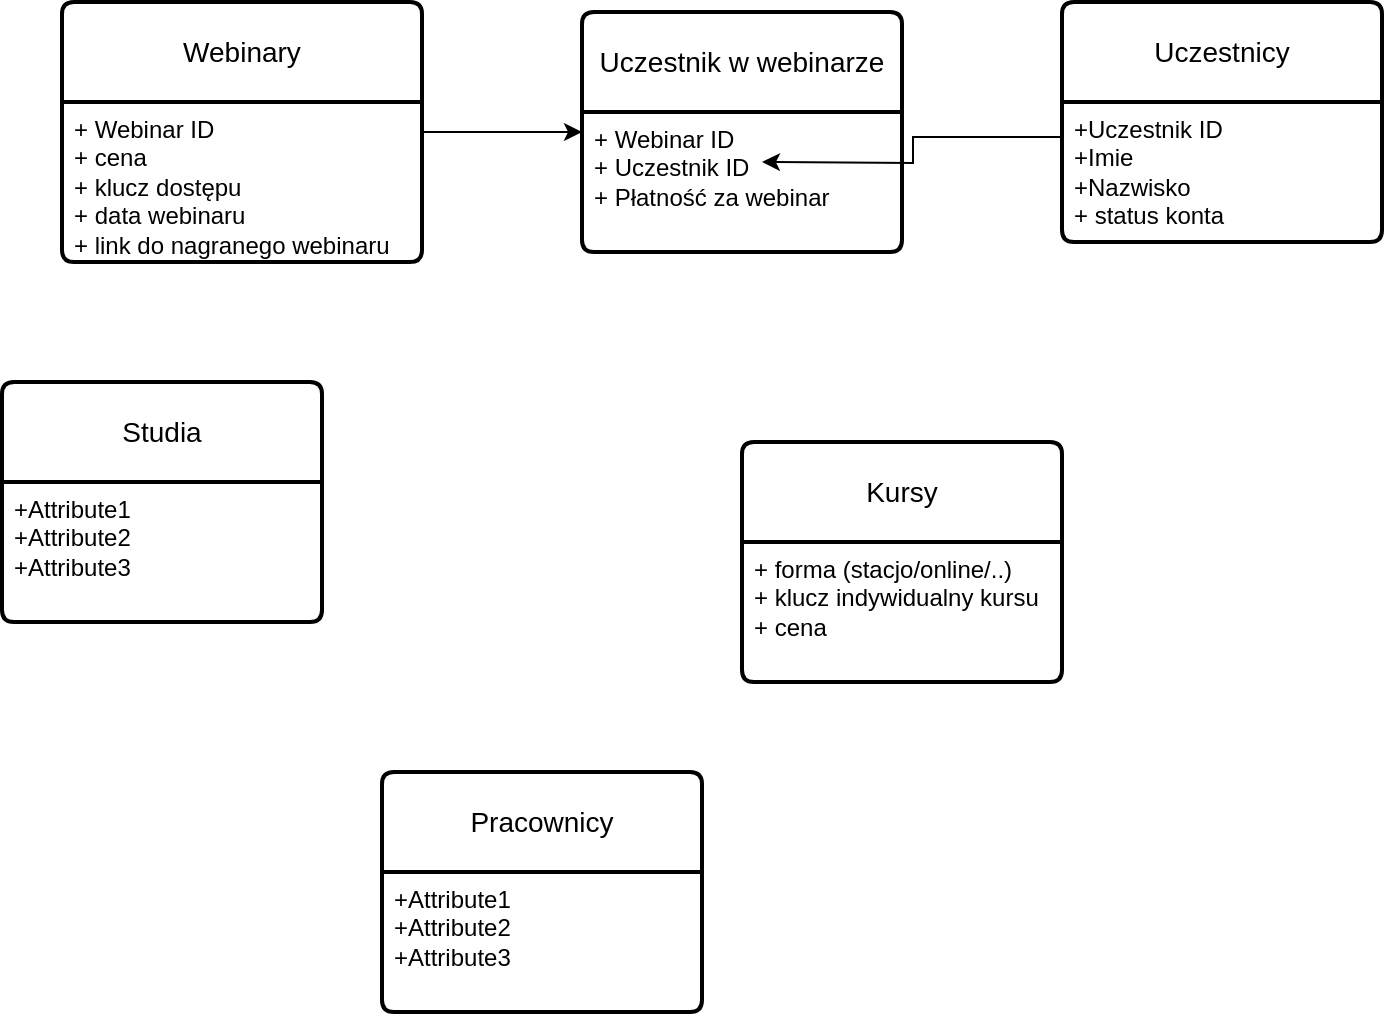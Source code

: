 <mxfile version="24.8.6">
  <diagram name="Strona-1" id="FmqvvrgZPfo9vvcMWb01">
    <mxGraphModel dx="1034" dy="448" grid="1" gridSize="10" guides="1" tooltips="1" connect="1" arrows="1" fold="1" page="1" pageScale="1" pageWidth="827" pageHeight="1169" math="0" shadow="0">
      <root>
        <mxCell id="0" />
        <mxCell id="1" parent="0" />
        <mxCell id="4889p7bt1avp2y3wRski-60" value="Webinary" style="swimlane;childLayout=stackLayout;horizontal=1;startSize=50;horizontalStack=0;rounded=1;fontSize=14;fontStyle=0;strokeWidth=2;resizeParent=0;resizeLast=1;shadow=0;dashed=0;align=center;arcSize=4;whiteSpace=wrap;html=1;" vertex="1" parent="1">
          <mxGeometry x="100" y="80" width="180" height="130" as="geometry" />
        </mxCell>
        <mxCell id="4889p7bt1avp2y3wRski-61" value="&lt;div&gt;+ Webinar ID&lt;br&gt;&lt;/div&gt;&lt;div&gt;+ cena&lt;/div&gt;+ klucz dostępu&lt;br&gt;&lt;div&gt;+ data webinaru&lt;/div&gt;&lt;div&gt;+ link do nagranego webinaru&lt;br&gt;&lt;/div&gt;&lt;div&gt;&lt;br&gt;&lt;/div&gt;" style="align=left;strokeColor=none;fillColor=none;spacingLeft=4;fontSize=12;verticalAlign=top;resizable=0;rotatable=0;part=1;html=1;" vertex="1" parent="4889p7bt1avp2y3wRski-60">
          <mxGeometry y="50" width="180" height="80" as="geometry" />
        </mxCell>
        <mxCell id="4889p7bt1avp2y3wRski-62" style="edgeStyle=orthogonalEdgeStyle;rounded=0;orthogonalLoop=1;jettySize=auto;html=1;exitX=0.5;exitY=1;exitDx=0;exitDy=0;entryX=0.5;entryY=1;entryDx=0;entryDy=0;" edge="1" parent="4889p7bt1avp2y3wRski-60" source="4889p7bt1avp2y3wRski-60" target="4889p7bt1avp2y3wRski-61">
          <mxGeometry relative="1" as="geometry" />
        </mxCell>
        <mxCell id="4889p7bt1avp2y3wRski-71" value="Kursy" style="swimlane;childLayout=stackLayout;horizontal=1;startSize=50;horizontalStack=0;rounded=1;fontSize=14;fontStyle=0;strokeWidth=2;resizeParent=0;resizeLast=1;shadow=0;dashed=0;align=center;arcSize=4;whiteSpace=wrap;html=1;" vertex="1" parent="1">
          <mxGeometry x="440" y="300" width="160" height="120" as="geometry" />
        </mxCell>
        <mxCell id="4889p7bt1avp2y3wRski-72" value="+ forma (stacjo/online/..)&lt;br&gt;+ klucz indywidualny kursu&lt;br&gt;+ cena" style="align=left;strokeColor=none;fillColor=none;spacingLeft=4;fontSize=12;verticalAlign=top;resizable=0;rotatable=0;part=1;html=1;" vertex="1" parent="4889p7bt1avp2y3wRski-71">
          <mxGeometry y="50" width="160" height="70" as="geometry" />
        </mxCell>
        <mxCell id="4889p7bt1avp2y3wRski-73" value="Studia" style="swimlane;childLayout=stackLayout;horizontal=1;startSize=50;horizontalStack=0;rounded=1;fontSize=14;fontStyle=0;strokeWidth=2;resizeParent=0;resizeLast=1;shadow=0;dashed=0;align=center;arcSize=4;whiteSpace=wrap;html=1;" vertex="1" parent="1">
          <mxGeometry x="70" y="270" width="160" height="120" as="geometry" />
        </mxCell>
        <mxCell id="4889p7bt1avp2y3wRski-74" value="+Attribute1&#xa;+Attribute2&#xa;+Attribute3" style="align=left;strokeColor=none;fillColor=none;spacingLeft=4;fontSize=12;verticalAlign=top;resizable=0;rotatable=0;part=1;html=1;" vertex="1" parent="4889p7bt1avp2y3wRski-73">
          <mxGeometry y="50" width="160" height="70" as="geometry" />
        </mxCell>
        <mxCell id="4889p7bt1avp2y3wRski-75" value="Uczestnicy" style="swimlane;childLayout=stackLayout;horizontal=1;startSize=50;horizontalStack=0;rounded=1;fontSize=14;fontStyle=0;strokeWidth=2;resizeParent=0;resizeLast=1;shadow=0;dashed=0;align=center;arcSize=4;whiteSpace=wrap;html=1;" vertex="1" parent="1">
          <mxGeometry x="600" y="80" width="160" height="120" as="geometry" />
        </mxCell>
        <mxCell id="4889p7bt1avp2y3wRski-76" value="+Uczestnik ID&lt;br&gt;+Imie&lt;br&gt;&lt;div&gt;+Nazwisko&lt;/div&gt;&lt;div&gt;+ status konta&lt;br&gt;&lt;/div&gt;" style="align=left;strokeColor=none;fillColor=none;spacingLeft=4;fontSize=12;verticalAlign=top;resizable=0;rotatable=0;part=1;html=1;" vertex="1" parent="4889p7bt1avp2y3wRski-75">
          <mxGeometry y="50" width="160" height="70" as="geometry" />
        </mxCell>
        <mxCell id="4889p7bt1avp2y3wRski-78" value="Pracownicy" style="swimlane;childLayout=stackLayout;horizontal=1;startSize=50;horizontalStack=0;rounded=1;fontSize=14;fontStyle=0;strokeWidth=2;resizeParent=0;resizeLast=1;shadow=0;dashed=0;align=center;arcSize=4;whiteSpace=wrap;html=1;" vertex="1" parent="1">
          <mxGeometry x="260" y="465" width="160" height="120" as="geometry" />
        </mxCell>
        <mxCell id="4889p7bt1avp2y3wRski-79" value="+Attribute1&#xa;+Attribute2&#xa;+Attribute3" style="align=left;strokeColor=none;fillColor=none;spacingLeft=4;fontSize=12;verticalAlign=top;resizable=0;rotatable=0;part=1;html=1;" vertex="1" parent="4889p7bt1avp2y3wRski-78">
          <mxGeometry y="50" width="160" height="70" as="geometry" />
        </mxCell>
        <mxCell id="4889p7bt1avp2y3wRski-80" value="Uczestnik w webinarze" style="swimlane;childLayout=stackLayout;horizontal=1;startSize=50;horizontalStack=0;rounded=1;fontSize=14;fontStyle=0;strokeWidth=2;resizeParent=0;resizeLast=1;shadow=0;dashed=0;align=center;arcSize=4;whiteSpace=wrap;html=1;" vertex="1" parent="1">
          <mxGeometry x="360" y="85" width="160" height="120" as="geometry" />
        </mxCell>
        <mxCell id="4889p7bt1avp2y3wRski-81" value="+ Webinar ID&lt;br&gt;+ Uczestnik ID&lt;br&gt;&lt;div&gt;+ Płatność za webinar&lt;br&gt;&lt;/div&gt;&lt;div&gt;&lt;br&gt;&lt;/div&gt;" style="align=left;strokeColor=none;fillColor=none;spacingLeft=4;fontSize=12;verticalAlign=top;resizable=0;rotatable=0;part=1;html=1;" vertex="1" parent="4889p7bt1avp2y3wRski-80">
          <mxGeometry y="50" width="160" height="70" as="geometry" />
        </mxCell>
        <mxCell id="4889p7bt1avp2y3wRski-85" style="edgeStyle=orthogonalEdgeStyle;rounded=0;orthogonalLoop=1;jettySize=auto;html=1;entryX=0;entryY=0.143;entryDx=0;entryDy=0;entryPerimeter=0;" edge="1" parent="1" source="4889p7bt1avp2y3wRski-60" target="4889p7bt1avp2y3wRski-81">
          <mxGeometry relative="1" as="geometry" />
        </mxCell>
        <mxCell id="4889p7bt1avp2y3wRski-86" style="edgeStyle=orthogonalEdgeStyle;rounded=0;orthogonalLoop=1;jettySize=auto;html=1;exitX=0;exitY=0.25;exitDx=0;exitDy=0;" edge="1" parent="1" source="4889p7bt1avp2y3wRski-76">
          <mxGeometry relative="1" as="geometry">
            <mxPoint x="450" y="160" as="targetPoint" />
          </mxGeometry>
        </mxCell>
      </root>
    </mxGraphModel>
  </diagram>
</mxfile>
